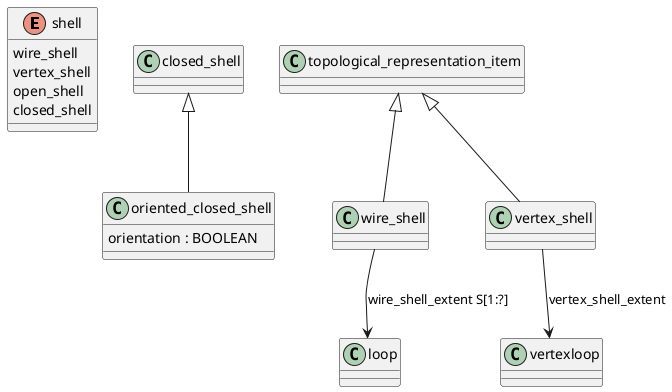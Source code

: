 @startuml

enum shell {
    wire_shell
    vertex_shell
    open_shell
    closed_shell
    }

class oriented_closed_shell {
    orientation : BOOLEAN
}


topological_representation_item <|-- wire_shell
topological_representation_item <|-- vertex_shell

closed_shell <|-- oriented_closed_shell

wire_shell --> loop : wire_shell_extent S[1:?]

vertex_shell --> vertexloop : vertex_shell_extent

@enduml